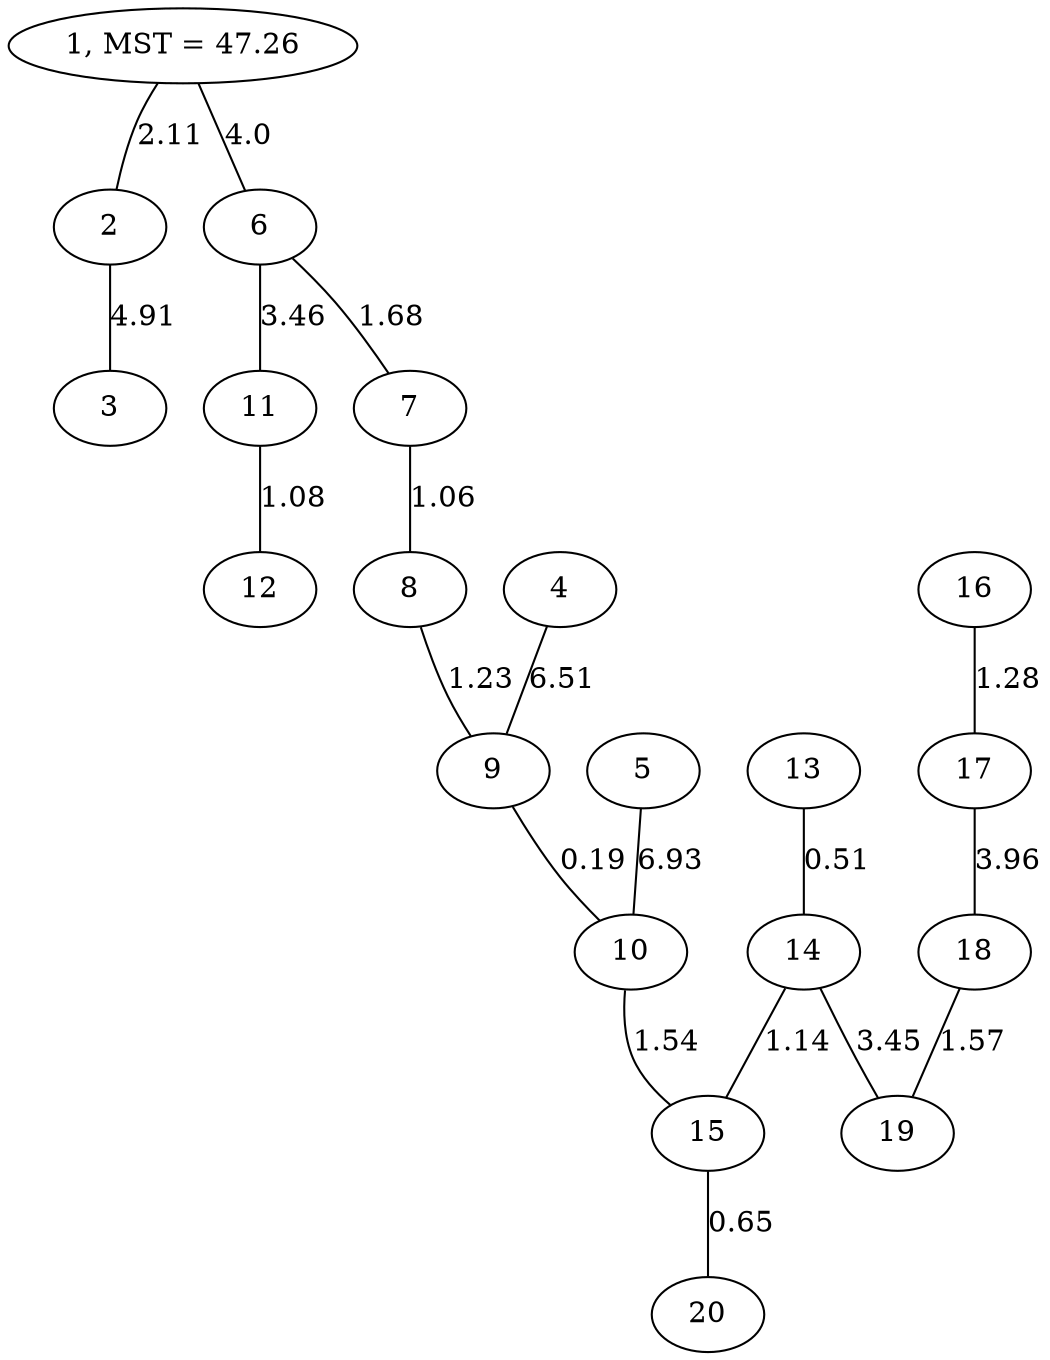 graph prim_malla{
1--2 [label=2.11]
1--6 [label=4.0]
2--3 [label=4.91]
6--7 [label=1.68]
6--11 [label=3.46]
7--8 [label=1.06]
11--12 [label=1.08]
8--9 [label=1.23]
13--14 [label=0.51]
4--9 [label=6.51]
9--10 [label=0.19]
14--15 [label=1.14]
5--10 [label=6.93]
10--15 [label=1.54]
15--20 [label=0.65]
14--19 [label=3.45]
18--19 [label=1.57]
17--18 [label=3.96]
16--17 [label=1.28]
1 [label="1, MST = 47.26"]
}
